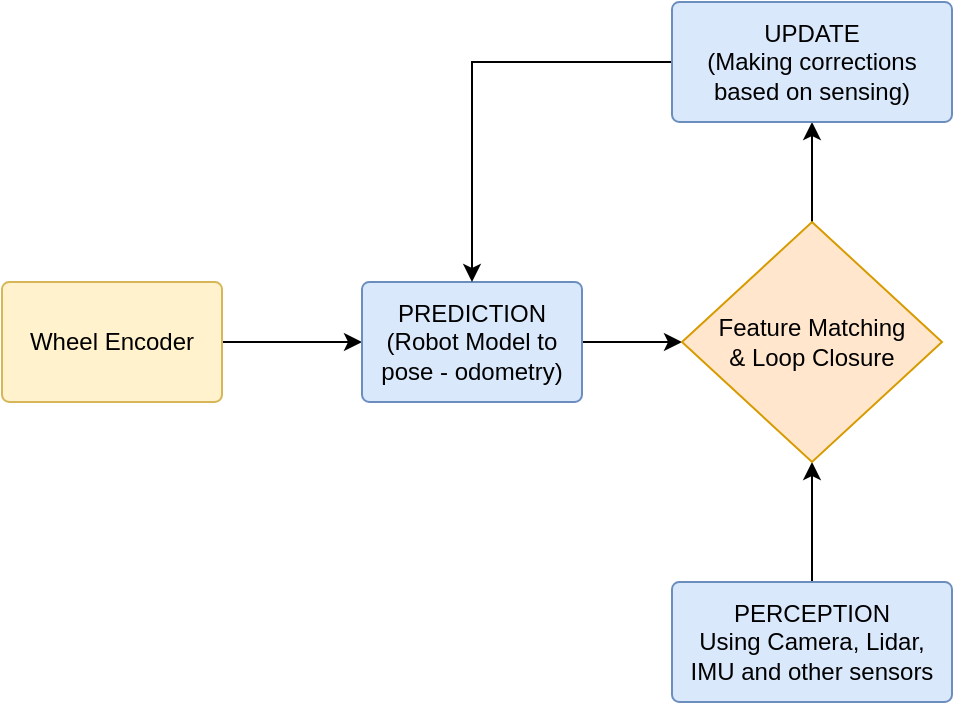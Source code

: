 <mxfile version="12.4.8" type="device"><diagram id="M3oPsaq3D2IBwWldIrZs" name="Page-1"><mxGraphModel dx="1357" dy="777" grid="1" gridSize="10" guides="1" tooltips="1" connect="1" arrows="1" fold="1" page="1" pageScale="1" pageWidth="850" pageHeight="1100" math="0" shadow="0"><root><mxCell id="0"/><mxCell id="1" parent="0"/><mxCell id="eMG5m6Hd7-1VL8QOXfns-11" style="edgeStyle=orthogonalEdgeStyle;rounded=0;orthogonalLoop=1;jettySize=auto;html=1;entryX=0;entryY=0.5;entryDx=0;entryDy=0;" edge="1" parent="1" source="eMG5m6Hd7-1VL8QOXfns-1" target="eMG5m6Hd7-1VL8QOXfns-2"><mxGeometry relative="1" as="geometry"><mxPoint x="280" y="400" as="targetPoint"/></mxGeometry></mxCell><mxCell id="eMG5m6Hd7-1VL8QOXfns-1" value="Wheel Encoder" style="rounded=1;whiteSpace=wrap;html=1;arcSize=6;fillColor=#fff2cc;strokeColor=#d6b656;" vertex="1" parent="1"><mxGeometry x="170" y="360" width="110" height="60" as="geometry"/></mxCell><mxCell id="eMG5m6Hd7-1VL8QOXfns-14" style="edgeStyle=orthogonalEdgeStyle;rounded=0;orthogonalLoop=1;jettySize=auto;html=1;entryX=0;entryY=0.5;entryDx=0;entryDy=0;" edge="1" parent="1" source="eMG5m6Hd7-1VL8QOXfns-2" target="eMG5m6Hd7-1VL8QOXfns-4"><mxGeometry relative="1" as="geometry"/></mxCell><mxCell id="eMG5m6Hd7-1VL8QOXfns-2" value="PREDICTION (Robot Model to pose - odometry)" style="rounded=1;whiteSpace=wrap;html=1;arcSize=6;fillColor=#dae8fc;strokeColor=#6c8ebf;" vertex="1" parent="1"><mxGeometry x="350" y="360" width="110" height="60" as="geometry"/></mxCell><mxCell id="eMG5m6Hd7-1VL8QOXfns-15" style="edgeStyle=orthogonalEdgeStyle;rounded=0;orthogonalLoop=1;jettySize=auto;html=1;entryX=0.5;entryY=1;entryDx=0;entryDy=0;" edge="1" parent="1" source="eMG5m6Hd7-1VL8QOXfns-3" target="eMG5m6Hd7-1VL8QOXfns-4"><mxGeometry relative="1" as="geometry"/></mxCell><mxCell id="eMG5m6Hd7-1VL8QOXfns-3" value="PERCEPTION &lt;br&gt;Using Camera, Lidar, IMU and other sensors" style="rounded=1;whiteSpace=wrap;html=1;arcSize=6;fillColor=#dae8fc;strokeColor=#6c8ebf;" vertex="1" parent="1"><mxGeometry x="505" y="510" width="140" height="60" as="geometry"/></mxCell><mxCell id="eMG5m6Hd7-1VL8QOXfns-10" style="edgeStyle=orthogonalEdgeStyle;rounded=0;orthogonalLoop=1;jettySize=auto;html=1;" edge="1" parent="1" source="eMG5m6Hd7-1VL8QOXfns-4" target="eMG5m6Hd7-1VL8QOXfns-6"><mxGeometry relative="1" as="geometry"/></mxCell><mxCell id="eMG5m6Hd7-1VL8QOXfns-4" value="Feature Matching &lt;br&gt;&amp;amp; Loop Closure" style="rhombus;whiteSpace=wrap;html=1;fillColor=#ffe6cc;strokeColor=#d79b00;" vertex="1" parent="1"><mxGeometry x="510" y="330" width="130" height="120" as="geometry"/></mxCell><mxCell id="eMG5m6Hd7-1VL8QOXfns-13" style="edgeStyle=orthogonalEdgeStyle;rounded=0;orthogonalLoop=1;jettySize=auto;html=1;" edge="1" parent="1" source="eMG5m6Hd7-1VL8QOXfns-6" target="eMG5m6Hd7-1VL8QOXfns-2"><mxGeometry relative="1" as="geometry"/></mxCell><mxCell id="eMG5m6Hd7-1VL8QOXfns-6" value="UPDATE&lt;br&gt;(Making corrections based on sensing)" style="rounded=1;whiteSpace=wrap;html=1;arcSize=6;fillColor=#dae8fc;strokeColor=#6c8ebf;" vertex="1" parent="1"><mxGeometry x="505" y="220" width="140" height="60" as="geometry"/></mxCell></root></mxGraphModel></diagram></mxfile>